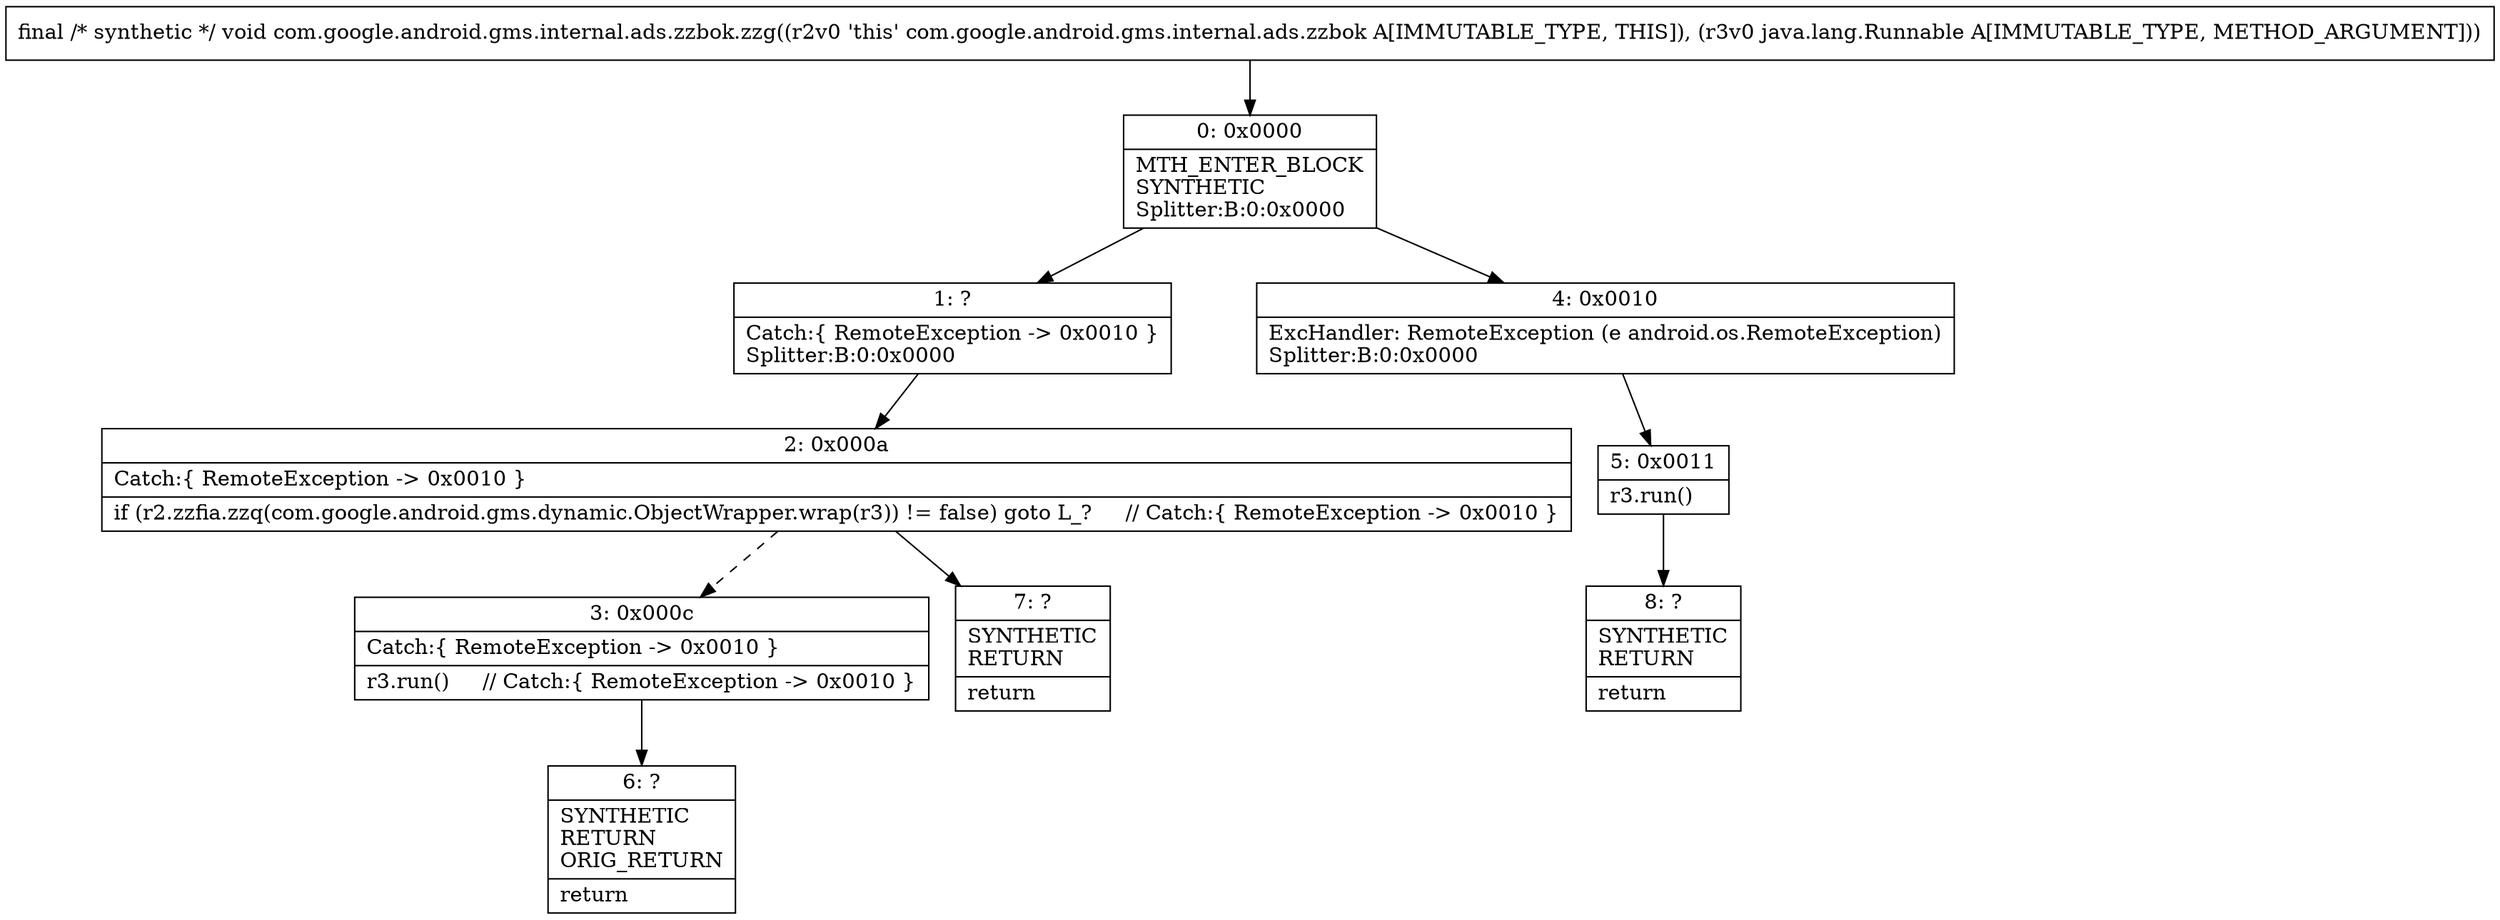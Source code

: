 digraph "CFG forcom.google.android.gms.internal.ads.zzbok.zzg(Ljava\/lang\/Runnable;)V" {
Node_0 [shape=record,label="{0\:\ 0x0000|MTH_ENTER_BLOCK\lSYNTHETIC\lSplitter:B:0:0x0000\l}"];
Node_1 [shape=record,label="{1\:\ ?|Catch:\{ RemoteException \-\> 0x0010 \}\lSplitter:B:0:0x0000\l}"];
Node_2 [shape=record,label="{2\:\ 0x000a|Catch:\{ RemoteException \-\> 0x0010 \}\l|if (r2.zzfia.zzq(com.google.android.gms.dynamic.ObjectWrapper.wrap(r3)) != false) goto L_?     \/\/ Catch:\{ RemoteException \-\> 0x0010 \}\l}"];
Node_3 [shape=record,label="{3\:\ 0x000c|Catch:\{ RemoteException \-\> 0x0010 \}\l|r3.run()     \/\/ Catch:\{ RemoteException \-\> 0x0010 \}\l}"];
Node_4 [shape=record,label="{4\:\ 0x0010|ExcHandler: RemoteException (e android.os.RemoteException)\lSplitter:B:0:0x0000\l}"];
Node_5 [shape=record,label="{5\:\ 0x0011|r3.run()\l}"];
Node_6 [shape=record,label="{6\:\ ?|SYNTHETIC\lRETURN\lORIG_RETURN\l|return\l}"];
Node_7 [shape=record,label="{7\:\ ?|SYNTHETIC\lRETURN\l|return\l}"];
Node_8 [shape=record,label="{8\:\ ?|SYNTHETIC\lRETURN\l|return\l}"];
MethodNode[shape=record,label="{final \/* synthetic *\/ void com.google.android.gms.internal.ads.zzbok.zzg((r2v0 'this' com.google.android.gms.internal.ads.zzbok A[IMMUTABLE_TYPE, THIS]), (r3v0 java.lang.Runnable A[IMMUTABLE_TYPE, METHOD_ARGUMENT])) }"];
MethodNode -> Node_0;
Node_0 -> Node_1;
Node_0 -> Node_4;
Node_1 -> Node_2;
Node_2 -> Node_3[style=dashed];
Node_2 -> Node_7;
Node_3 -> Node_6;
Node_4 -> Node_5;
Node_5 -> Node_8;
}

